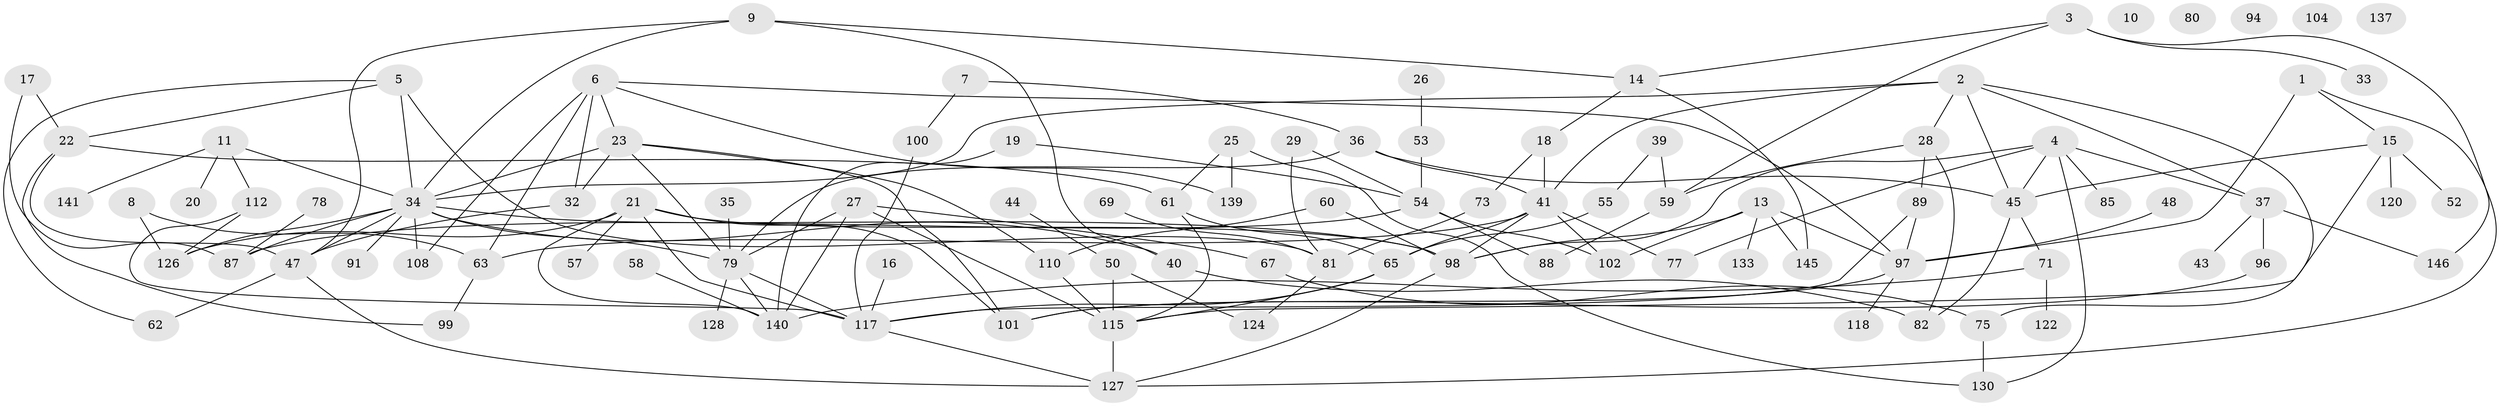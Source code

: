 // original degree distribution, {3: 0.30612244897959184, 6: 0.034013605442176874, 5: 0.05442176870748299, 4: 0.12244897959183673, 2: 0.20408163265306123, 1: 0.2108843537414966, 7: 0.027210884353741496, 0: 0.027210884353741496, 10: 0.006802721088435374, 8: 0.006802721088435374}
// Generated by graph-tools (version 1.1) at 2025/41/03/06/25 10:41:20]
// undirected, 99 vertices, 155 edges
graph export_dot {
graph [start="1"]
  node [color=gray90,style=filled];
  1;
  2;
  3 [super="+92"];
  4 [super="+74"];
  5;
  6 [super="+31"];
  7;
  8;
  9 [super="+90"];
  10 [super="+12"];
  11 [super="+109"];
  13 [super="+24"];
  14 [super="+49"];
  15 [super="+143"];
  16;
  17 [super="+68"];
  18 [super="+105"];
  19;
  20;
  21 [super="+46"];
  22 [super="+38"];
  23 [super="+76"];
  25 [super="+30"];
  26;
  27 [super="+66"];
  28 [super="+42"];
  29;
  32;
  33;
  34 [super="+111"];
  35;
  36 [super="+93"];
  37 [super="+125"];
  39 [super="+84"];
  40;
  41 [super="+51"];
  43;
  44;
  45 [super="+95"];
  47 [super="+119"];
  48;
  50;
  52;
  53;
  54 [super="+70"];
  55 [super="+56"];
  57;
  58;
  59 [super="+83"];
  60;
  61 [super="+123"];
  62 [super="+64"];
  63 [super="+136"];
  65 [super="+72"];
  67;
  69;
  71;
  73;
  75;
  77 [super="+147"];
  78;
  79 [super="+116"];
  80;
  81 [super="+86"];
  82 [super="+138"];
  85 [super="+106"];
  87 [super="+103"];
  88;
  89;
  91;
  94;
  96 [super="+121"];
  97 [super="+113"];
  98 [super="+131"];
  99 [super="+107"];
  100 [super="+132"];
  101;
  102;
  104;
  108;
  110;
  112 [super="+114"];
  115 [super="+142"];
  117 [super="+129"];
  118;
  120;
  122;
  124;
  126 [super="+135"];
  127 [super="+134"];
  128;
  130;
  133;
  137;
  139;
  140 [super="+144"];
  141;
  145;
  146;
  1 -- 15;
  1 -- 97;
  1 -- 127;
  2 -- 37;
  2 -- 41;
  2 -- 45;
  2 -- 75;
  2 -- 34;
  2 -- 28;
  3 -- 33;
  3 -- 146;
  3 -- 59;
  3 -- 14;
  4 -- 45;
  4 -- 77;
  4 -- 130;
  4 -- 37;
  4 -- 98;
  4 -- 85;
  5 -- 81;
  5 -- 34;
  5 -- 22;
  5 -- 62;
  6 -- 32;
  6 -- 108;
  6 -- 139;
  6 -- 97;
  6 -- 23;
  6 -- 63;
  7 -- 100;
  7 -- 36;
  8 -- 126;
  8 -- 63;
  9 -- 34;
  9 -- 40;
  9 -- 14;
  9 -- 47;
  11 -- 20;
  11 -- 112;
  11 -- 34;
  11 -- 141;
  13 -- 98;
  13 -- 102;
  13 -- 133;
  13 -- 97;
  13 -- 145;
  14 -- 18;
  14 -- 145;
  15 -- 52;
  15 -- 115;
  15 -- 120;
  15 -- 45;
  16 -- 117;
  17 -- 87;
  17 -- 22;
  18 -- 41;
  18 -- 73;
  19 -- 54;
  19 -- 140;
  21 -- 57;
  21 -- 101;
  21 -- 126 [weight=2];
  21 -- 117;
  21 -- 140;
  21 -- 98;
  22 -- 47;
  22 -- 99;
  22 -- 61;
  23 -- 34 [weight=2];
  23 -- 101;
  23 -- 110;
  23 -- 32;
  23 -- 79;
  25 -- 130;
  25 -- 139;
  25 -- 61;
  26 -- 53;
  27 -- 67;
  27 -- 115 [weight=2];
  27 -- 140;
  27 -- 79;
  28 -- 59;
  28 -- 89;
  28 -- 82;
  29 -- 54;
  29 -- 81;
  32 -- 47;
  34 -- 40;
  34 -- 108;
  34 -- 126;
  34 -- 47;
  34 -- 79;
  34 -- 87;
  34 -- 91;
  34 -- 98;
  35 -- 79;
  36 -- 45;
  36 -- 41;
  36 -- 79;
  37 -- 43;
  37 -- 146;
  37 -- 96;
  39 -- 59;
  39 -- 55;
  40 -- 82;
  41 -- 63;
  41 -- 102;
  41 -- 98;
  41 -- 77;
  41 -- 65;
  44 -- 50;
  45 -- 71;
  45 -- 82;
  47 -- 127;
  47 -- 62;
  48 -- 97;
  50 -- 115;
  50 -- 124;
  53 -- 54;
  54 -- 102;
  54 -- 87;
  54 -- 88;
  55 -- 65;
  58 -- 140;
  59 -- 88;
  60 -- 110;
  60 -- 98;
  61 -- 115;
  61 -- 65;
  63 -- 99;
  65 -- 117;
  65 -- 115;
  67 -- 75;
  69 -- 81;
  71 -- 122;
  71 -- 140;
  73 -- 81;
  75 -- 130;
  78 -- 87;
  79 -- 117;
  79 -- 128;
  79 -- 140;
  81 -- 124;
  89 -- 97;
  89 -- 117;
  96 -- 101;
  97 -- 101;
  97 -- 118;
  98 -- 127;
  100 -- 117;
  110 -- 115;
  112 -- 126;
  112 -- 117;
  115 -- 127 [weight=2];
  117 -- 127;
}
